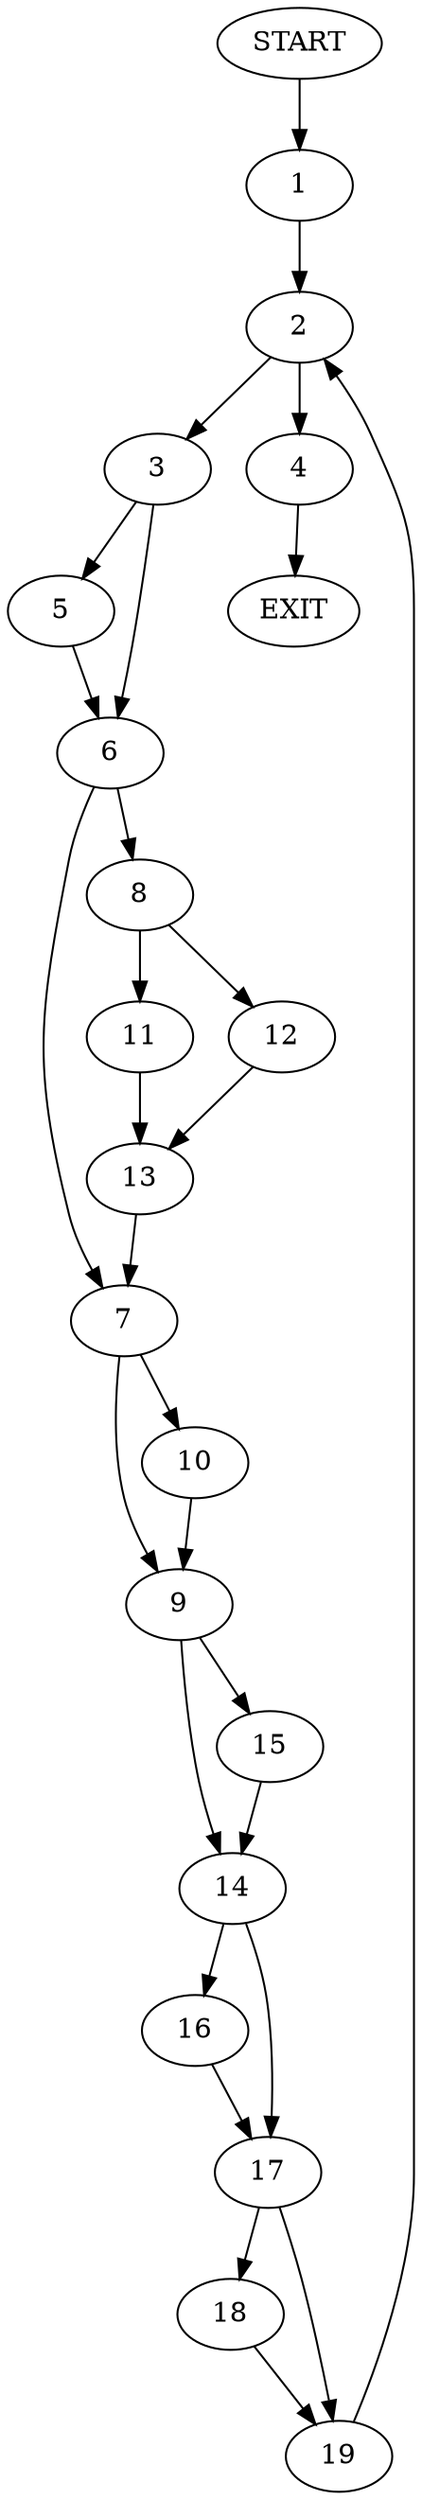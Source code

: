 digraph {
0 [label="START"]
20 [label="EXIT"]
0 -> 1
1 -> 2
2 -> 3
2 -> 4
3 -> 5
3 -> 6
4 -> 20
5 -> 6
6 -> 7
6 -> 8
7 -> 9
7 -> 10
8 -> 11
8 -> 12
11 -> 13
12 -> 13
13 -> 7
10 -> 9
9 -> 14
9 -> 15
14 -> 16
14 -> 17
15 -> 14
16 -> 17
17 -> 18
17 -> 19
18 -> 19
19 -> 2
}
